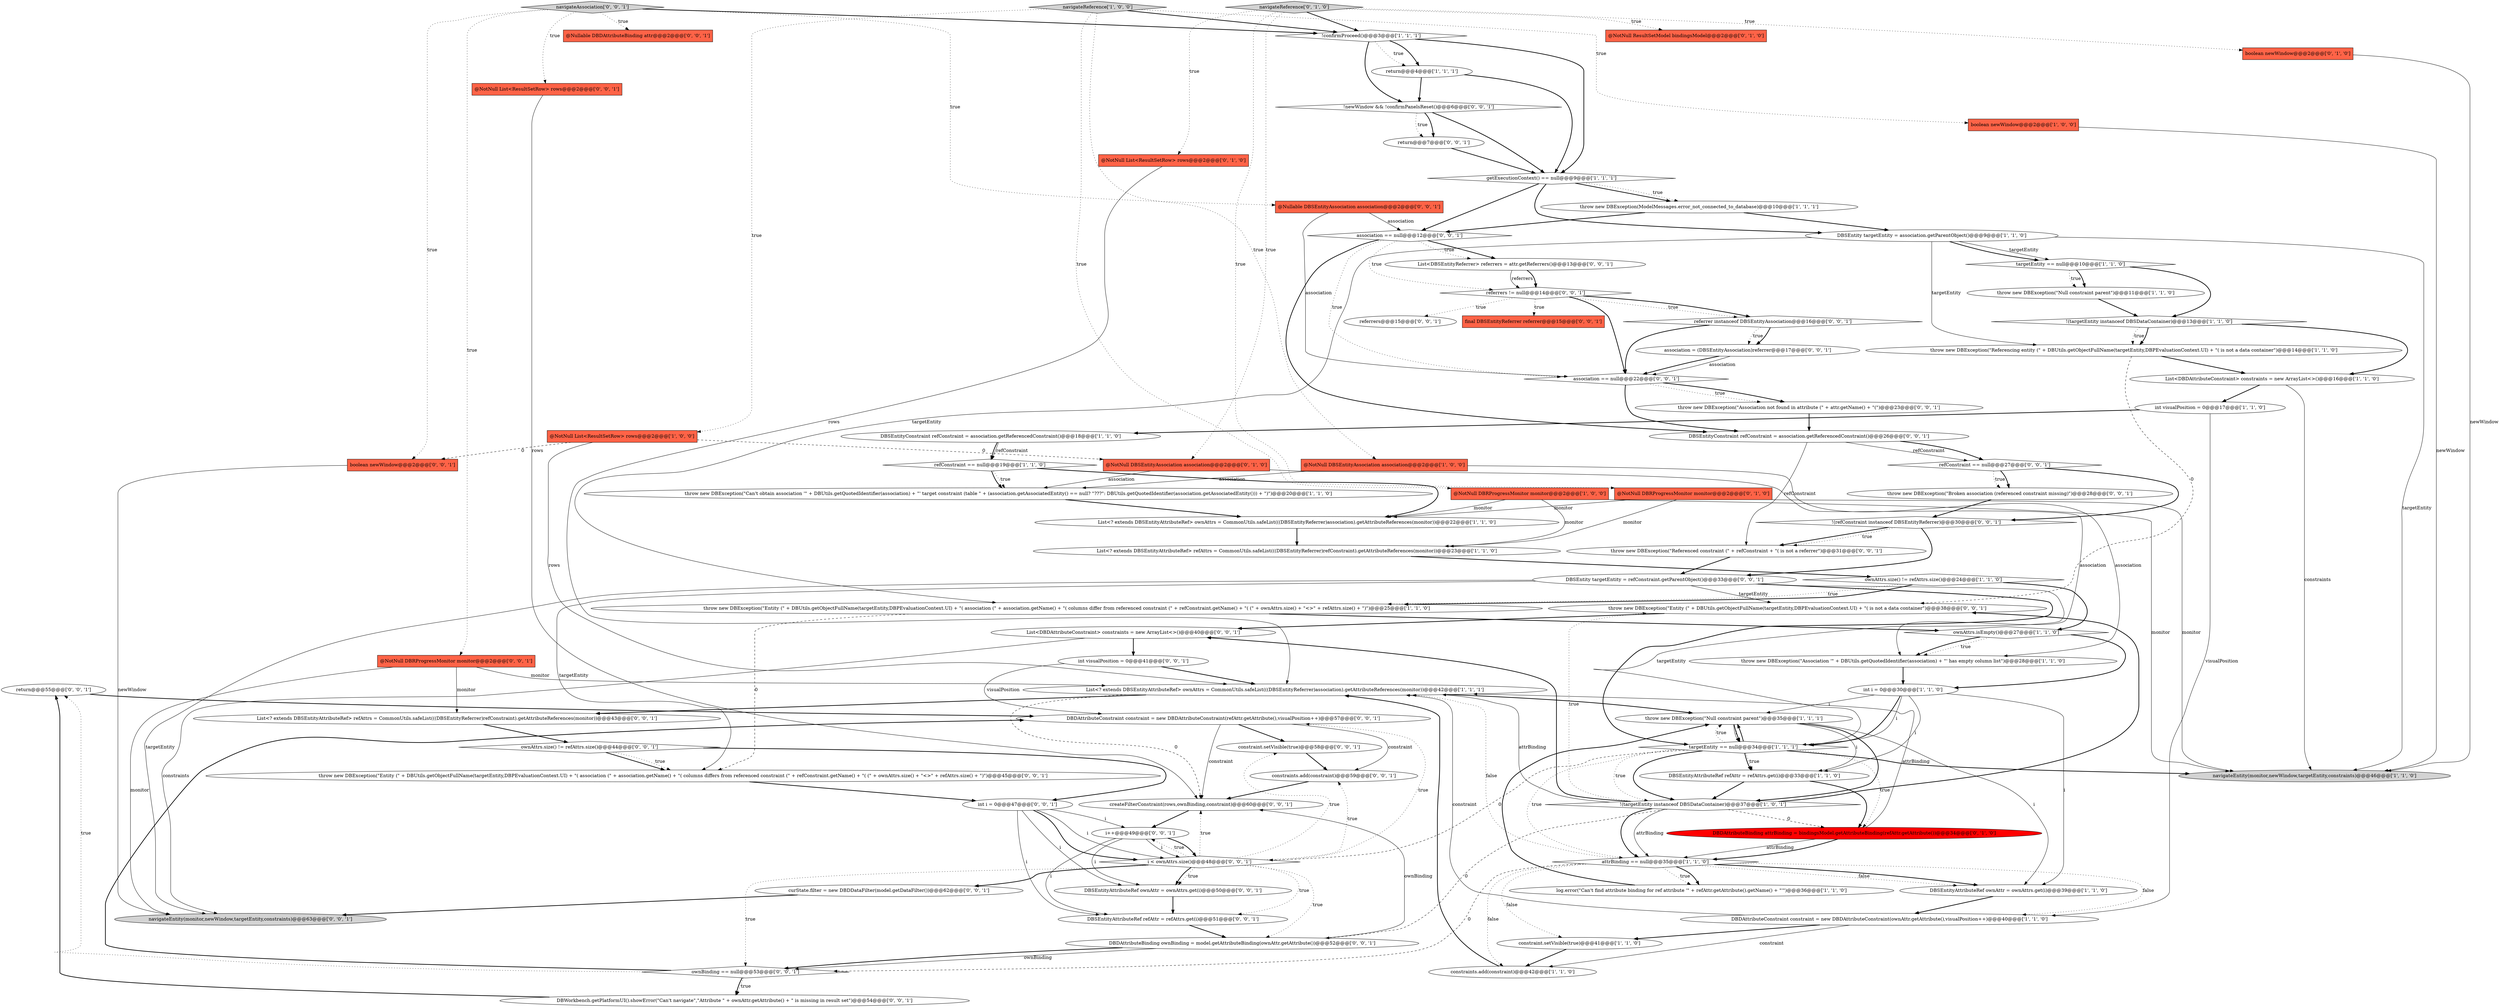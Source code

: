 digraph {
51 [style = filled, label = "return@@@55@@@['0', '0', '1']", fillcolor = white, shape = ellipse image = "AAA0AAABBB3BBB"];
58 [style = filled, label = "constraint.setVisible(true)@@@58@@@['0', '0', '1']", fillcolor = white, shape = ellipse image = "AAA0AAABBB3BBB"];
29 [style = filled, label = "@NotNull List<ResultSetRow> rows@@@2@@@['1', '0', '0']", fillcolor = tomato, shape = box image = "AAA1AAABBB1BBB"];
68 [style = filled, label = "throw new DBException(\"Referenced constraint (\" + refConstraint + \"( is not a referrer\")@@@31@@@['0', '0', '1']", fillcolor = white, shape = ellipse image = "AAA0AAABBB3BBB"];
42 [style = filled, label = "boolean newWindow@@@2@@@['0', '1', '0']", fillcolor = tomato, shape = box image = "AAA0AAABBB2BBB"];
27 [style = filled, label = "log.error(\"Can't find attribute binding for ref attribute '\" + refAttr.getAttribute().getName() + \"'\")@@@36@@@['1', '1', '0']", fillcolor = white, shape = ellipse image = "AAA0AAABBB1BBB"];
53 [style = filled, label = "@Nullable DBDAttributeBinding attr@@@2@@@['0', '0', '1']", fillcolor = tomato, shape = box image = "AAA0AAABBB3BBB"];
41 [style = filled, label = "navigateReference['0', '1', '0']", fillcolor = lightgray, shape = diamond image = "AAA0AAABBB2BBB"];
75 [style = filled, label = "!newWindow && !confirmPanelsReset()@@@6@@@['0', '0', '1']", fillcolor = white, shape = diamond image = "AAA0AAABBB3BBB"];
77 [style = filled, label = "List<DBSEntityReferrer> referrers = attr.getReferrers()@@@13@@@['0', '0', '1']", fillcolor = white, shape = ellipse image = "AAA0AAABBB3BBB"];
5 [style = filled, label = "@NotNull DBSEntityAssociation association@@@2@@@['1', '0', '0']", fillcolor = tomato, shape = box image = "AAA0AAABBB1BBB"];
45 [style = filled, label = "ownAttrs.size() != refAttrs.size()@@@44@@@['0', '0', '1']", fillcolor = white, shape = diamond image = "AAA0AAABBB3BBB"];
82 [style = filled, label = "referrers@@@15@@@['0', '0', '1']", fillcolor = white, shape = ellipse image = "AAA0AAABBB3BBB"];
33 [style = filled, label = "navigateEntity(monitor,newWindow,targetEntity,constraints)@@@46@@@['1', '1', '0']", fillcolor = lightgray, shape = ellipse image = "AAA0AAABBB1BBB"];
16 [style = filled, label = "ownAttrs.size() != refAttrs.size()@@@24@@@['1', '1', '0']", fillcolor = white, shape = diamond image = "AAA0AAABBB1BBB"];
79 [style = filled, label = "createFilterConstraint(rows,ownBinding,constraint)@@@60@@@['0', '0', '1']", fillcolor = white, shape = ellipse image = "AAA0AAABBB3BBB"];
26 [style = filled, label = "!(targetEntity instanceof DBSDataContainer)@@@13@@@['1', '1', '0']", fillcolor = white, shape = diamond image = "AAA0AAABBB1BBB"];
24 [style = filled, label = "!confirmProceed()@@@3@@@['1', '1', '1']", fillcolor = white, shape = diamond image = "AAA0AAABBB1BBB"];
66 [style = filled, label = "int i = 0@@@47@@@['0', '0', '1']", fillcolor = white, shape = ellipse image = "AAA0AAABBB3BBB"];
23 [style = filled, label = "DBSEntityAttributeRef refAttr = refAttrs.get(i)@@@33@@@['1', '1', '0']", fillcolor = white, shape = ellipse image = "AAA0AAABBB1BBB"];
86 [style = filled, label = "final DBSEntityReferrer referrer@@@15@@@['0', '0', '1']", fillcolor = tomato, shape = box image = "AAA0AAABBB3BBB"];
56 [style = filled, label = "DBDAttributeBinding ownBinding = model.getAttributeBinding(ownAttr.getAttribute())@@@52@@@['0', '0', '1']", fillcolor = white, shape = ellipse image = "AAA0AAABBB3BBB"];
78 [style = filled, label = "DBSEntity targetEntity = refConstraint.getParentObject()@@@33@@@['0', '0', '1']", fillcolor = white, shape = ellipse image = "AAA0AAABBB3BBB"];
21 [style = filled, label = "int i = 0@@@30@@@['1', '1', '0']", fillcolor = white, shape = ellipse image = "AAA0AAABBB1BBB"];
4 [style = filled, label = "@NotNull DBRProgressMonitor monitor@@@2@@@['1', '0', '0']", fillcolor = tomato, shape = box image = "AAA0AAABBB1BBB"];
44 [style = filled, label = "@NotNull DBSEntityAssociation association@@@2@@@['0', '1', '0']", fillcolor = tomato, shape = box image = "AAA1AAABBB2BBB"];
46 [style = filled, label = "DBSEntityAttributeRef ownAttr = ownAttrs.get(i)@@@50@@@['0', '0', '1']", fillcolor = white, shape = ellipse image = "AAA0AAABBB3BBB"];
7 [style = filled, label = "throw new DBException(\"Null constraint parent\")@@@35@@@['1', '1', '1']", fillcolor = white, shape = ellipse image = "AAA0AAABBB1BBB"];
67 [style = filled, label = "DBDAttributeConstraint constraint = new DBDAttributeConstraint(refAttr.getAttribute(),visualPosition++)@@@57@@@['0', '0', '1']", fillcolor = white, shape = ellipse image = "AAA0AAABBB3BBB"];
0 [style = filled, label = "List<? extends DBSEntityAttributeRef> ownAttrs = CommonUtils.safeList(((DBSEntityReferrer)association).getAttributeReferences(monitor))@@@22@@@['1', '1', '0']", fillcolor = white, shape = ellipse image = "AAA0AAABBB1BBB"];
73 [style = filled, label = "int visualPosition = 0@@@41@@@['0', '0', '1']", fillcolor = white, shape = ellipse image = "AAA0AAABBB3BBB"];
69 [style = filled, label = "association == null@@@22@@@['0', '0', '1']", fillcolor = white, shape = diamond image = "AAA0AAABBB3BBB"];
36 [style = filled, label = "constraints.add(constraint)@@@42@@@['1', '1', '0']", fillcolor = white, shape = ellipse image = "AAA0AAABBB1BBB"];
76 [style = filled, label = "association = (DBSEntityAssociation)referrer@@@17@@@['0', '0', '1']", fillcolor = white, shape = ellipse image = "AAA0AAABBB3BBB"];
10 [style = filled, label = "!(targetEntity instanceof DBSDataContainer)@@@37@@@['1', '0', '1']", fillcolor = white, shape = diamond image = "AAA0AAABBB1BBB"];
38 [style = filled, label = "DBDAttributeBinding attrBinding = bindingsModel.getAttributeBinding(refAttr.getAttribute())@@@34@@@['0', '1', '0']", fillcolor = red, shape = ellipse image = "AAA1AAABBB2BBB"];
43 [style = filled, label = "@NotNull DBRProgressMonitor monitor@@@2@@@['0', '1', '0']", fillcolor = tomato, shape = box image = "AAA0AAABBB2BBB"];
11 [style = filled, label = "throw new DBException(\"Entity (\" + DBUtils.getObjectFullName(targetEntity,DBPEvaluationContext.UI) + \"( association (\" + association.getName() + \"( columns differ from referenced constraint (\" + refConstraint.getName() + \"( (\" + ownAttrs.size() + \"<>\" + refAttrs.size() + \")\")@@@25@@@['1', '1', '0']", fillcolor = white, shape = ellipse image = "AAA0AAABBB1BBB"];
13 [style = filled, label = "targetEntity == null@@@10@@@['1', '1', '0']", fillcolor = white, shape = diamond image = "AAA0AAABBB1BBB"];
39 [style = filled, label = "@NotNull ResultSetModel bindingsModel@@@2@@@['0', '1', '0']", fillcolor = tomato, shape = box image = "AAA0AAABBB2BBB"];
63 [style = filled, label = "return@@@7@@@['0', '0', '1']", fillcolor = white, shape = ellipse image = "AAA0AAABBB3BBB"];
87 [style = filled, label = "refConstraint == null@@@27@@@['0', '0', '1']", fillcolor = white, shape = diamond image = "AAA0AAABBB3BBB"];
18 [style = filled, label = "List<DBDAttributeConstraint> constraints = new ArrayList<>()@@@16@@@['1', '1', '0']", fillcolor = white, shape = ellipse image = "AAA0AAABBB1BBB"];
70 [style = filled, label = "@Nullable DBSEntityAssociation association@@@2@@@['0', '0', '1']", fillcolor = tomato, shape = box image = "AAA0AAABBB3BBB"];
17 [style = filled, label = "boolean newWindow@@@2@@@['1', '0', '0']", fillcolor = tomato, shape = box image = "AAA0AAABBB1BBB"];
80 [style = filled, label = "curState.filter = new DBDDataFilter(model.getDataFilter())@@@62@@@['0', '0', '1']", fillcolor = white, shape = ellipse image = "AAA0AAABBB3BBB"];
47 [style = filled, label = "i < ownAttrs.size()@@@48@@@['0', '0', '1']", fillcolor = white, shape = diamond image = "AAA0AAABBB3BBB"];
50 [style = filled, label = "referrers != null@@@14@@@['0', '0', '1']", fillcolor = white, shape = diamond image = "AAA0AAABBB3BBB"];
72 [style = filled, label = "throw new DBException(\"Entity (\" + DBUtils.getObjectFullName(targetEntity,DBPEvaluationContext.UI) + \"( is not a data container\")@@@38@@@['0', '0', '1']", fillcolor = white, shape = ellipse image = "AAA0AAABBB3BBB"];
31 [style = filled, label = "DBSEntityConstraint refConstraint = association.getReferencedConstraint()@@@18@@@['1', '1', '0']", fillcolor = white, shape = ellipse image = "AAA0AAABBB1BBB"];
52 [style = filled, label = "i++@@@49@@@['0', '0', '1']", fillcolor = white, shape = ellipse image = "AAA0AAABBB3BBB"];
2 [style = filled, label = "throw new DBException(\"Null constraint parent\")@@@11@@@['1', '1', '0']", fillcolor = white, shape = ellipse image = "AAA0AAABBB1BBB"];
14 [style = filled, label = "attrBinding == null@@@35@@@['1', '1', '0']", fillcolor = white, shape = diamond image = "AAA0AAABBB1BBB"];
22 [style = filled, label = "throw new DBException(\"Referencing entity (\" + DBUtils.getObjectFullName(targetEntity,DBPEvaluationContext.UI) + \"( is not a data container\")@@@14@@@['1', '1', '0']", fillcolor = white, shape = ellipse image = "AAA0AAABBB1BBB"];
34 [style = filled, label = "targetEntity == null@@@34@@@['1', '1', '1']", fillcolor = white, shape = diamond image = "AAA0AAABBB1BBB"];
59 [style = filled, label = "ownBinding == null@@@53@@@['0', '0', '1']", fillcolor = white, shape = diamond image = "AAA0AAABBB3BBB"];
48 [style = filled, label = "constraints.add(constraint)@@@59@@@['0', '0', '1']", fillcolor = white, shape = ellipse image = "AAA0AAABBB3BBB"];
84 [style = filled, label = "@NotNull List<ResultSetRow> rows@@@2@@@['0', '0', '1']", fillcolor = tomato, shape = box image = "AAA0AAABBB3BBB"];
8 [style = filled, label = "return@@@4@@@['1', '1', '1']", fillcolor = white, shape = ellipse image = "AAA0AAABBB1BBB"];
57 [style = filled, label = "List<? extends DBSEntityAttributeRef> refAttrs = CommonUtils.safeList(((DBSEntityReferrer)refConstraint).getAttributeReferences(monitor))@@@43@@@['0', '0', '1']", fillcolor = white, shape = ellipse image = "AAA0AAABBB3BBB"];
20 [style = filled, label = "ownAttrs.isEmpty()@@@27@@@['1', '1', '0']", fillcolor = white, shape = diamond image = "AAA0AAABBB1BBB"];
65 [style = filled, label = "referrer instanceof DBSEntityAssociation@@@16@@@['0', '0', '1']", fillcolor = white, shape = diamond image = "AAA0AAABBB3BBB"];
35 [style = filled, label = "throw new DBException(\"Association '\" + DBUtils.getQuotedIdentifier(association) + \"' has empty column list\")@@@28@@@['1', '1', '0']", fillcolor = white, shape = ellipse image = "AAA0AAABBB1BBB"];
74 [style = filled, label = "DBSEntityConstraint refConstraint = association.getReferencedConstraint()@@@26@@@['0', '0', '1']", fillcolor = white, shape = ellipse image = "AAA0AAABBB3BBB"];
88 [style = filled, label = "association == null@@@12@@@['0', '0', '1']", fillcolor = white, shape = diamond image = "AAA0AAABBB3BBB"];
25 [style = filled, label = "DBDAttributeConstraint constraint = new DBDAttributeConstraint(ownAttr.getAttribute(),visualPosition++)@@@40@@@['1', '1', '0']", fillcolor = white, shape = ellipse image = "AAA0AAABBB1BBB"];
15 [style = filled, label = "refConstraint == null@@@19@@@['1', '1', '0']", fillcolor = white, shape = diamond image = "AAA0AAABBB1BBB"];
83 [style = filled, label = "DBWorkbench.getPlatformUI().showError(\"Can't navigate\",\"Attribute \" + ownAttr.getAttribute() + \" is missing in result set\")@@@54@@@['0', '0', '1']", fillcolor = white, shape = ellipse image = "AAA0AAABBB3BBB"];
85 [style = filled, label = "boolean newWindow@@@2@@@['0', '0', '1']", fillcolor = tomato, shape = box image = "AAA0AAABBB3BBB"];
71 [style = filled, label = "throw new DBException(\"Entity (\" + DBUtils.getObjectFullName(targetEntity,DBPEvaluationContext.UI) + \"( association (\" + association.getName() + \"( columns differs from referenced constraint (\" + refConstraint.getName() + \"( (\" + ownAttrs.size() + \"<>\" + refAttrs.size() + \")\")@@@45@@@['0', '0', '1']", fillcolor = white, shape = ellipse image = "AAA0AAABBB3BBB"];
61 [style = filled, label = "!(refConstraint instanceof DBSEntityReferrer)@@@30@@@['0', '0', '1']", fillcolor = white, shape = diamond image = "AAA0AAABBB3BBB"];
64 [style = filled, label = "throw new DBException(\"Association not found in attribute (\" + attr.getName() + \"(\")@@@23@@@['0', '0', '1']", fillcolor = white, shape = ellipse image = "AAA0AAABBB3BBB"];
6 [style = filled, label = "List<? extends DBSEntityAttributeRef> refAttrs = CommonUtils.safeList(((DBSEntityReferrer)refConstraint).getAttributeReferences(monitor))@@@23@@@['1', '1', '0']", fillcolor = white, shape = ellipse image = "AAA0AAABBB1BBB"];
19 [style = filled, label = "navigateReference['1', '0', '0']", fillcolor = lightgray, shape = diamond image = "AAA0AAABBB1BBB"];
1 [style = filled, label = "DBSEntityAttributeRef ownAttr = ownAttrs.get(i)@@@39@@@['1', '1', '0']", fillcolor = white, shape = ellipse image = "AAA0AAABBB1BBB"];
30 [style = filled, label = "throw new DBException(ModelMessages.error_not_connected_to_database)@@@10@@@['1', '1', '1']", fillcolor = white, shape = ellipse image = "AAA0AAABBB1BBB"];
54 [style = filled, label = "navigateAssociation['0', '0', '1']", fillcolor = lightgray, shape = diamond image = "AAA0AAABBB3BBB"];
3 [style = filled, label = "List<? extends DBSEntityAttributeRef> ownAttrs = CommonUtils.safeList(((DBSEntityReferrer)association).getAttributeReferences(monitor))@@@42@@@['1', '1', '1']", fillcolor = white, shape = ellipse image = "AAA0AAABBB1BBB"];
81 [style = filled, label = "@NotNull DBRProgressMonitor monitor@@@2@@@['0', '0', '1']", fillcolor = tomato, shape = box image = "AAA0AAABBB3BBB"];
55 [style = filled, label = "throw new DBException(\"Broken association (referenced constraint missing)\")@@@28@@@['0', '0', '1']", fillcolor = white, shape = ellipse image = "AAA0AAABBB3BBB"];
32 [style = filled, label = "DBSEntity targetEntity = association.getParentObject()@@@9@@@['1', '1', '0']", fillcolor = white, shape = ellipse image = "AAA0AAABBB1BBB"];
49 [style = filled, label = "DBSEntityAttributeRef refAttr = refAttrs.get(i)@@@51@@@['0', '0', '1']", fillcolor = white, shape = ellipse image = "AAA0AAABBB3BBB"];
60 [style = filled, label = "navigateEntity(monitor,newWindow,targetEntity,constraints)@@@63@@@['0', '0', '1']", fillcolor = lightgray, shape = ellipse image = "AAA0AAABBB3BBB"];
12 [style = filled, label = "getExecutionContext() == null@@@9@@@['1', '1', '1']", fillcolor = white, shape = diamond image = "AAA0AAABBB1BBB"];
28 [style = filled, label = "throw new DBException(\"Can't obtain association '\" + DBUtils.getQuotedIdentifier(association) + \"' target constraint (table \" + (association.getAssociatedEntity() == null? \"???\": DBUtils.getQuotedIdentifier(association.getAssociatedEntity())) + \")\")@@@20@@@['1', '1', '0']", fillcolor = white, shape = ellipse image = "AAA0AAABBB1BBB"];
9 [style = filled, label = "constraint.setVisible(true)@@@41@@@['1', '1', '0']", fillcolor = white, shape = ellipse image = "AAA0AAABBB1BBB"];
37 [style = filled, label = "int visualPosition = 0@@@17@@@['1', '1', '0']", fillcolor = white, shape = ellipse image = "AAA0AAABBB1BBB"];
40 [style = filled, label = "@NotNull List<ResultSetRow> rows@@@2@@@['0', '1', '0']", fillcolor = tomato, shape = box image = "AAA0AAABBB2BBB"];
62 [style = filled, label = "List<DBDAttributeConstraint> constraints = new ArrayList<>()@@@40@@@['0', '0', '1']", fillcolor = white, shape = ellipse image = "AAA0AAABBB3BBB"];
51->67 [style = bold, label=""];
50->65 [style = dotted, label="true"];
56->59 [style = solid, label="ownBinding"];
67->48 [style = solid, label="constraint"];
88->77 [style = dotted, label="true"];
50->86 [style = dotted, label="true"];
2->26 [style = bold, label=""];
87->55 [style = dotted, label="true"];
7->1 [style = solid, label="i"];
10->38 [style = dashed, label="0"];
7->23 [style = solid, label="i"];
10->72 [style = bold, label=""];
12->88 [style = bold, label=""];
65->76 [style = dotted, label="true"];
26->22 [style = dotted, label="true"];
88->77 [style = bold, label=""];
62->73 [style = bold, label=""];
26->22 [style = bold, label=""];
19->24 [style = bold, label=""];
34->23 [style = dotted, label="true"];
50->65 [style = bold, label=""];
47->52 [style = dotted, label="true"];
28->0 [style = bold, label=""];
25->3 [style = solid, label="constraint"];
66->47 [style = bold, label=""];
52->47 [style = bold, label=""];
41->40 [style = dotted, label="true"];
61->68 [style = bold, label=""];
45->66 [style = bold, label=""];
32->11 [style = solid, label="targetEntity"];
37->31 [style = bold, label=""];
47->46 [style = dotted, label="true"];
15->0 [style = bold, label=""];
80->60 [style = bold, label=""];
27->7 [style = bold, label=""];
41->43 [style = dotted, label="true"];
65->69 [style = bold, label=""];
66->52 [style = solid, label="i"];
85->60 [style = solid, label="newWindow"];
49->56 [style = bold, label=""];
68->78 [style = bold, label=""];
41->42 [style = dotted, label="true"];
24->8 [style = dotted, label="true"];
52->49 [style = solid, label="i"];
67->58 [style = bold, label=""];
34->14 [style = dotted, label="true"];
59->67 [style = bold, label=""];
77->50 [style = solid, label="referrers"];
87->61 [style = bold, label=""];
54->84 [style = dotted, label="true"];
5->28 [style = solid, label="association"];
50->69 [style = bold, label=""];
22->72 [style = dashed, label="0"];
10->14 [style = bold, label=""];
19->17 [style = dotted, label="true"];
62->60 [style = solid, label="constraints"];
31->15 [style = solid, label="refConstraint"];
59->83 [style = dotted, label="true"];
34->33 [style = bold, label=""];
74->87 [style = solid, label="refConstraint"];
65->76 [style = bold, label=""];
64->74 [style = bold, label=""];
32->33 [style = solid, label="targetEntity"];
69->64 [style = bold, label=""];
34->7 [style = dotted, label="true"];
47->58 [style = dotted, label="true"];
47->59 [style = dotted, label="true"];
74->87 [style = bold, label=""];
14->27 [style = dotted, label="true"];
14->1 [style = dotted, label="false"];
57->45 [style = bold, label=""];
73->67 [style = solid, label="visualPosition"];
35->21 [style = bold, label=""];
54->53 [style = dotted, label="true"];
37->25 [style = solid, label="visualPosition"];
34->38 [style = dotted, label="true"];
59->51 [style = dotted, label="true"];
47->49 [style = dotted, label="true"];
45->71 [style = bold, label=""];
14->36 [style = dotted, label="false"];
11->71 [style = dashed, label="0"];
22->18 [style = bold, label=""];
14->9 [style = dotted, label="false"];
79->52 [style = bold, label=""];
66->49 [style = solid, label="i"];
83->51 [style = bold, label=""];
19->29 [style = dotted, label="true"];
3->79 [style = dashed, label="0"];
3->7 [style = bold, label=""];
19->4 [style = dotted, label="true"];
14->25 [style = dotted, label="false"];
38->3 [style = solid, label="attrBinding"];
66->46 [style = solid, label="i"];
67->79 [style = solid, label="constraint"];
23->10 [style = bold, label=""];
47->79 [style = dotted, label="true"];
10->56 [style = dashed, label="0"];
44->28 [style = solid, label="association"];
10->72 [style = dotted, label="true"];
24->8 [style = bold, label=""];
81->57 [style = solid, label="monitor"];
84->79 [style = solid, label="rows"];
16->11 [style = dotted, label="true"];
16->20 [style = bold, label=""];
81->60 [style = solid, label="monitor"];
18->33 [style = solid, label="constraints"];
18->37 [style = bold, label=""];
69->74 [style = bold, label=""];
88->69 [style = dotted, label="true"];
47->80 [style = bold, label=""];
20->35 [style = dotted, label="true"];
24->12 [style = bold, label=""];
47->48 [style = dotted, label="true"];
43->33 [style = solid, label="monitor"];
61->78 [style = bold, label=""];
78->34 [style = solid, label="targetEntity"];
34->10 [style = dotted, label="true"];
21->34 [style = bold, label=""];
25->9 [style = bold, label=""];
12->32 [style = bold, label=""];
38->14 [style = solid, label="attrBinding"];
88->74 [style = bold, label=""];
30->32 [style = bold, label=""];
7->34 [style = solid, label="i"];
47->56 [style = dotted, label="true"];
50->82 [style = dotted, label="true"];
21->7 [style = solid, label="i"];
21->34 [style = solid, label="i"];
76->69 [style = solid, label="association"];
55->61 [style = bold, label=""];
15->28 [style = dotted, label="true"];
13->2 [style = dotted, label="true"];
69->64 [style = dotted, label="true"];
54->70 [style = dotted, label="true"];
63->12 [style = bold, label=""];
10->62 [style = bold, label=""];
54->24 [style = bold, label=""];
5->35 [style = solid, label="association"];
40->3 [style = solid, label="rows"];
58->48 [style = bold, label=""];
45->71 [style = dotted, label="true"];
4->33 [style = solid, label="monitor"];
15->28 [style = bold, label=""];
81->3 [style = solid, label="monitor"];
13->26 [style = bold, label=""];
29->85 [style = dashed, label="0"];
78->60 [style = solid, label="targetEntity"];
61->68 [style = dotted, label="true"];
19->5 [style = dotted, label="true"];
14->59 [style = dashed, label="0"];
34->23 [style = bold, label=""];
59->83 [style = bold, label=""];
43->0 [style = solid, label="monitor"];
14->27 [style = bold, label=""];
73->3 [style = bold, label=""];
66->47 [style = solid, label="i"];
21->1 [style = solid, label="i"];
88->50 [style = dotted, label="true"];
43->6 [style = solid, label="monitor"];
41->44 [style = dotted, label="true"];
1->25 [style = bold, label=""];
54->85 [style = dotted, label="true"];
8->12 [style = bold, label=""];
78->34 [style = bold, label=""];
71->66 [style = bold, label=""];
56->59 [style = bold, label=""];
13->2 [style = bold, label=""];
74->68 [style = solid, label="refConstraint"];
9->36 [style = bold, label=""];
52->47 [style = solid, label="i"];
11->20 [style = bold, label=""];
72->62 [style = bold, label=""];
78->72 [style = solid, label="targetEntity"];
16->11 [style = bold, label=""];
41->24 [style = bold, label=""];
0->6 [style = bold, label=""];
7->10 [style = bold, label=""];
4->6 [style = solid, label="monitor"];
10->14 [style = solid, label="attrBinding"];
46->49 [style = bold, label=""];
29->3 [style = solid, label="rows"];
87->55 [style = bold, label=""];
32->22 [style = solid, label="targetEntity"];
34->7 [style = bold, label=""];
24->75 [style = bold, label=""];
70->88 [style = solid, label="association"];
47->46 [style = bold, label=""];
12->30 [style = bold, label=""];
34->47 [style = dashed, label="0"];
54->81 [style = dotted, label="true"];
41->39 [style = dotted, label="true"];
8->75 [style = bold, label=""];
34->10 [style = bold, label=""];
31->15 [style = bold, label=""];
30->88 [style = bold, label=""];
12->30 [style = dotted, label="true"];
14->1 [style = bold, label=""];
38->14 [style = bold, label=""];
29->44 [style = dashed, label="0"];
14->3 [style = dotted, label="false"];
47->67 [style = dotted, label="true"];
4->0 [style = solid, label="monitor"];
20->21 [style = bold, label=""];
32->13 [style = solid, label="targetEntity"];
75->63 [style = bold, label=""];
7->34 [style = bold, label=""];
6->16 [style = bold, label=""];
56->79 [style = solid, label="ownBinding"];
23->38 [style = bold, label=""];
76->69 [style = bold, label=""];
70->69 [style = solid, label="association"];
78->71 [style = solid, label="targetEntity"];
20->35 [style = bold, label=""];
75->12 [style = bold, label=""];
3->57 [style = bold, label=""];
32->13 [style = bold, label=""];
10->3 [style = solid, label="attrBinding"];
42->33 [style = solid, label="newWindow"];
75->63 [style = dotted, label="true"];
21->23 [style = solid, label="i"];
17->33 [style = solid, label="newWindow"];
77->50 [style = bold, label=""];
44->35 [style = solid, label="association"];
25->36 [style = solid, label="constraint"];
48->79 [style = bold, label=""];
52->46 [style = solid, label="i"];
26->18 [style = bold, label=""];
36->3 [style = bold, label=""];
}
